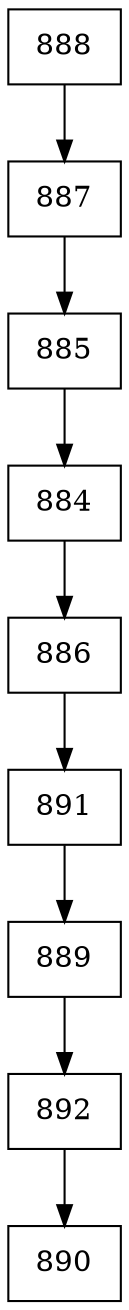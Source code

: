 digraph G {
  node [shape=record];
  node0 [label="{888}"];
  node0 -> node1;
  node1 [label="{887}"];
  node1 -> node2;
  node2 [label="{885}"];
  node2 -> node3;
  node3 [label="{884}"];
  node3 -> node4;
  node4 [label="{886}"];
  node4 -> node5;
  node5 [label="{891}"];
  node5 -> node6;
  node6 [label="{889}"];
  node6 -> node7;
  node7 [label="{892}"];
  node7 -> node8;
  node8 [label="{890}"];
}
